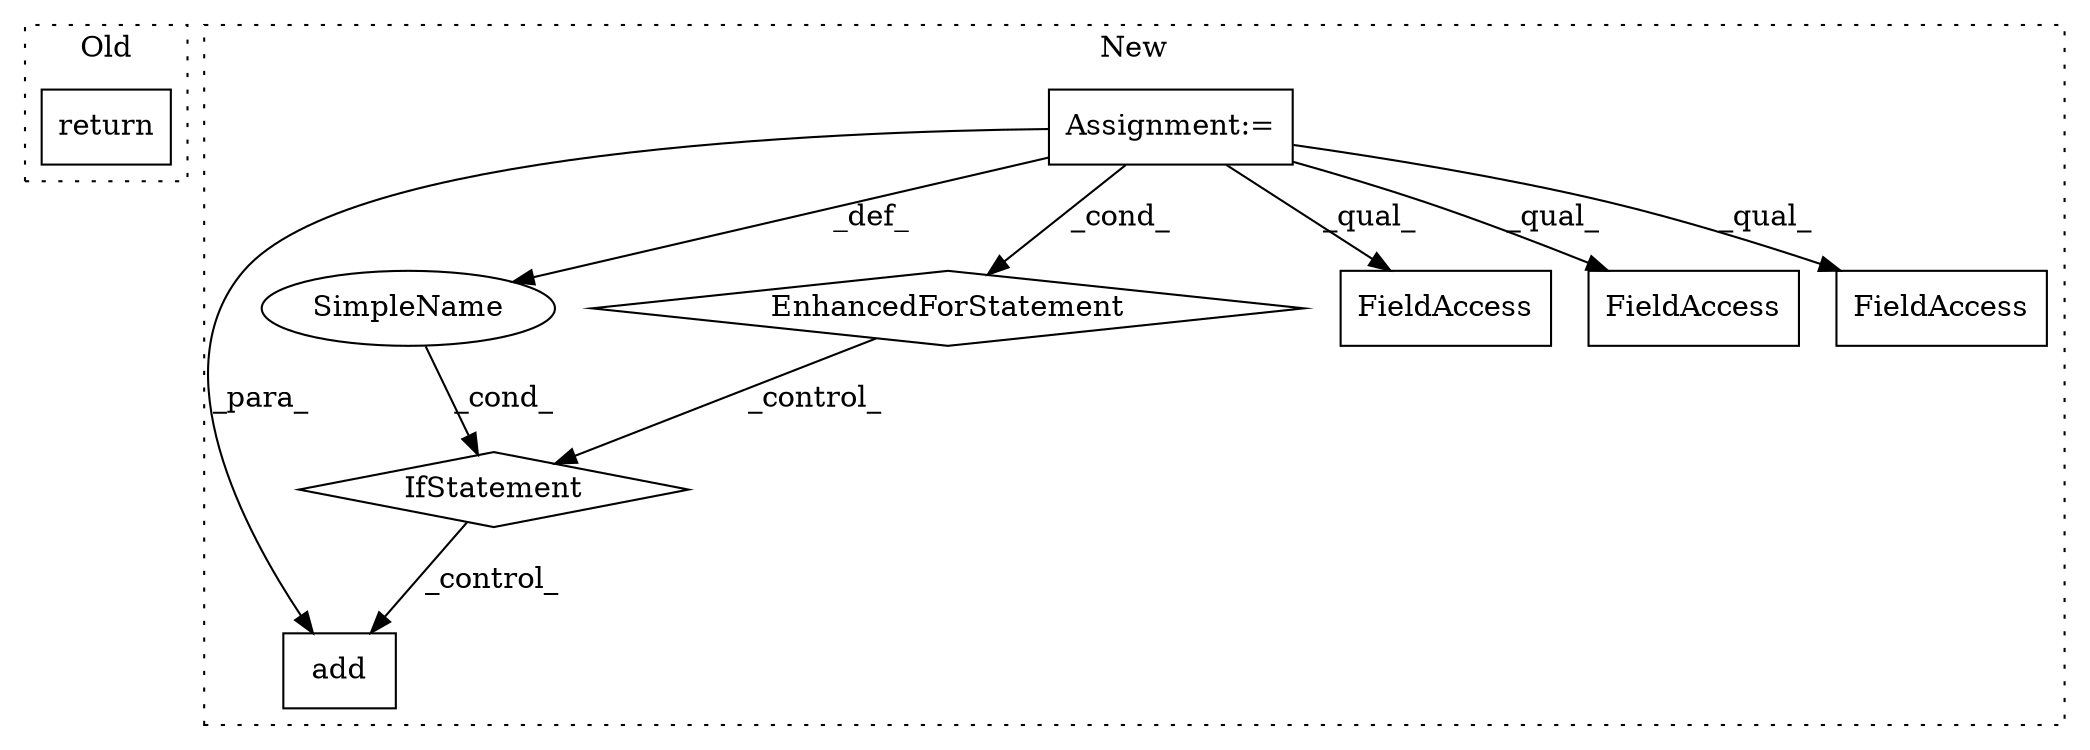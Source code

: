 digraph G {
subgraph cluster0 {
1 [label="return" a="41" s="482" l="7" shape="box"];
label = "Old";
style="dotted";
}
subgraph cluster1 {
2 [label="add" a="32" s="993,1013" l="4,1" shape="box"];
3 [label="IfStatement" a="25" s="941,965" l="4,2" shape="diamond"];
4 [label="SimpleName" a="42" s="" l="" shape="ellipse"];
5 [label="Assignment:=" a="7" s="550" l="1" shape="box"];
6 [label="EnhancedForStatement" a="70" s="855,931" l="53,2" shape="diamond"];
7 [label="FieldAccess" a="22" s="919" l="12" shape="box"];
8 [label="FieldAccess" a="22" s="608" l="7" shape="box"];
9 [label="FieldAccess" a="22" s="676" l="12" shape="box"];
label = "New";
style="dotted";
}
3 -> 2 [label="_control_"];
4 -> 3 [label="_cond_"];
5 -> 7 [label="_qual_"];
5 -> 9 [label="_qual_"];
5 -> 4 [label="_def_"];
5 -> 6 [label="_cond_"];
5 -> 2 [label="_para_"];
5 -> 8 [label="_qual_"];
6 -> 3 [label="_control_"];
}